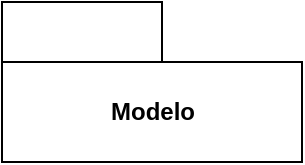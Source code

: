 <mxfile version="18.0.3" type="device"><diagram id="R_1lC_-eNoY9o1c4rDNS" name="Page-1"><mxGraphModel dx="2062" dy="1122" grid="1" gridSize="10" guides="1" tooltips="1" connect="1" arrows="1" fold="1" page="1" pageScale="1" pageWidth="827" pageHeight="1169" math="0" shadow="0"><root><mxCell id="0"/><mxCell id="1" parent="0"/><mxCell id="7K_sf52HBiEE3TQTC18i-3" value="Modelo" style="shape=folder;fontStyle=1;tabWidth=80;tabHeight=30;tabPosition=left;html=1;boundedLbl=1;" vertex="1" parent="1"><mxGeometry x="210" y="640" width="150" height="80" as="geometry"/></mxCell></root></mxGraphModel></diagram></mxfile>